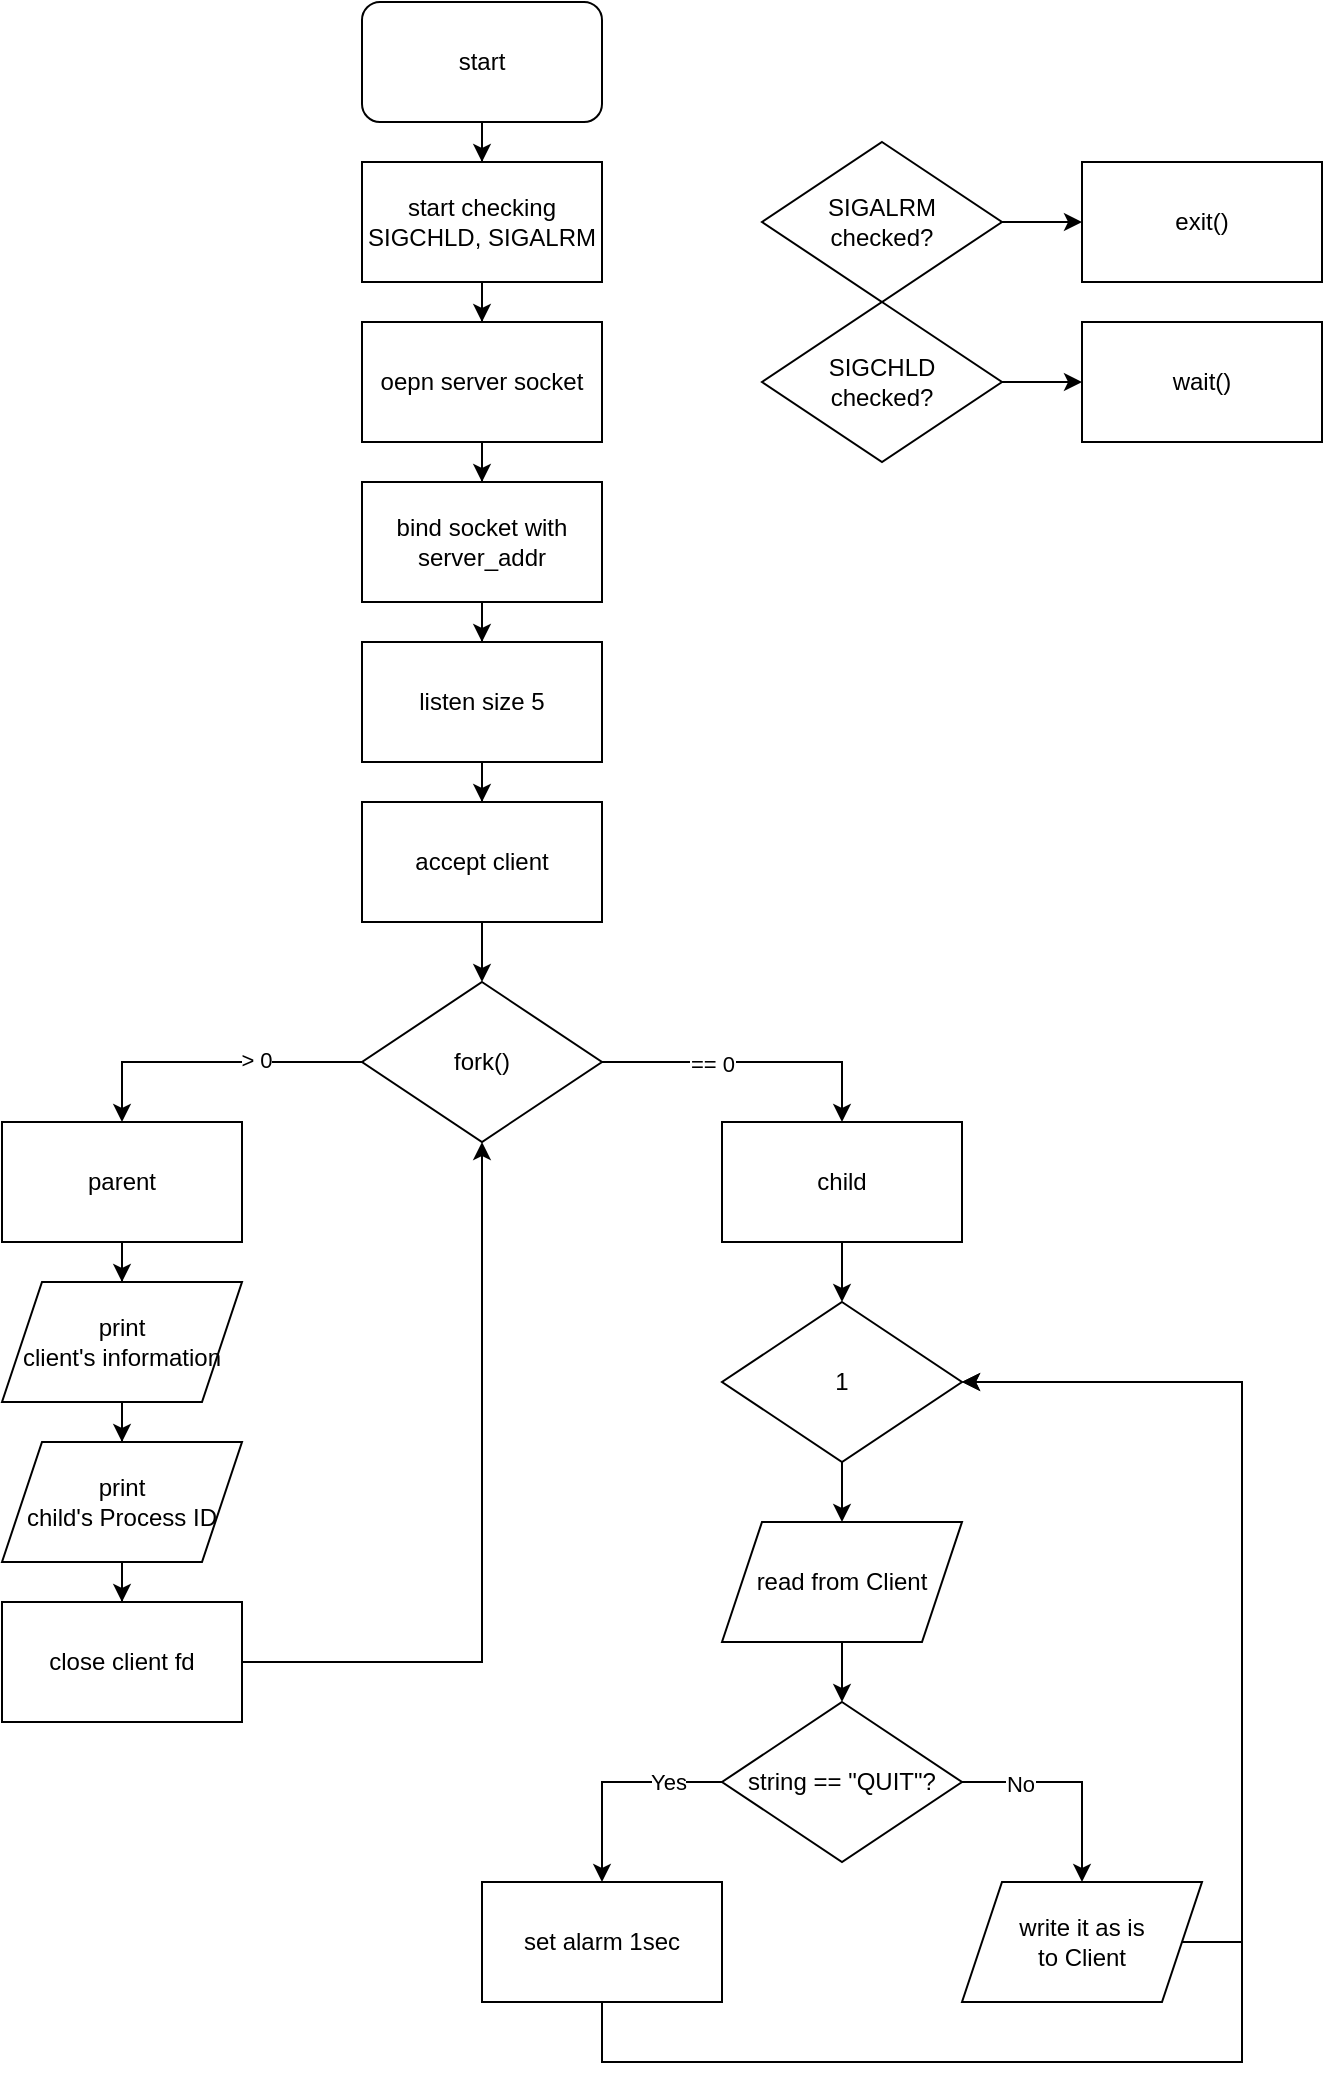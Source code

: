 <mxfile version="24.2.5" type="device">
  <diagram name="페이지-1" id="93DE7s4ki68VwjqAMXgv">
    <mxGraphModel dx="1194" dy="657" grid="1" gridSize="10" guides="1" tooltips="1" connect="1" arrows="1" fold="1" page="1" pageScale="1" pageWidth="827" pageHeight="1169" math="0" shadow="0">
      <root>
        <mxCell id="0" />
        <mxCell id="1" parent="0" />
        <mxCell id="vrBvipgxmOorZBdJkUtO-4" value="" style="edgeStyle=orthogonalEdgeStyle;rounded=0;orthogonalLoop=1;jettySize=auto;html=1;" edge="1" parent="1" source="vrBvipgxmOorZBdJkUtO-2" target="vrBvipgxmOorZBdJkUtO-3">
          <mxGeometry relative="1" as="geometry" />
        </mxCell>
        <mxCell id="vrBvipgxmOorZBdJkUtO-2" value="start" style="rounded=1;whiteSpace=wrap;html=1;" vertex="1" parent="1">
          <mxGeometry x="360" y="10" width="120" height="60" as="geometry" />
        </mxCell>
        <mxCell id="vrBvipgxmOorZBdJkUtO-9" value="" style="edgeStyle=orthogonalEdgeStyle;rounded=0;orthogonalLoop=1;jettySize=auto;html=1;" edge="1" parent="1" source="vrBvipgxmOorZBdJkUtO-3" target="vrBvipgxmOorZBdJkUtO-7">
          <mxGeometry relative="1" as="geometry" />
        </mxCell>
        <mxCell id="vrBvipgxmOorZBdJkUtO-3" value="start checking&lt;br&gt;SIGCHLD, SIGALRM" style="rounded=0;whiteSpace=wrap;html=1;" vertex="1" parent="1">
          <mxGeometry x="360" y="90" width="120" height="60" as="geometry" />
        </mxCell>
        <mxCell id="vrBvipgxmOorZBdJkUtO-10" value="" style="edgeStyle=orthogonalEdgeStyle;rounded=0;orthogonalLoop=1;jettySize=auto;html=1;" edge="1" parent="1" source="vrBvipgxmOorZBdJkUtO-7" target="vrBvipgxmOorZBdJkUtO-8">
          <mxGeometry relative="1" as="geometry" />
        </mxCell>
        <mxCell id="vrBvipgxmOorZBdJkUtO-7" value="oepn server socket" style="rounded=0;whiteSpace=wrap;html=1;" vertex="1" parent="1">
          <mxGeometry x="360" y="170" width="120" height="60" as="geometry" />
        </mxCell>
        <mxCell id="vrBvipgxmOorZBdJkUtO-14" value="" style="edgeStyle=orthogonalEdgeStyle;rounded=0;orthogonalLoop=1;jettySize=auto;html=1;" edge="1" parent="1" source="vrBvipgxmOorZBdJkUtO-8" target="vrBvipgxmOorZBdJkUtO-12">
          <mxGeometry relative="1" as="geometry" />
        </mxCell>
        <mxCell id="vrBvipgxmOorZBdJkUtO-8" value="bind socket with server_addr" style="whiteSpace=wrap;html=1;" vertex="1" parent="1">
          <mxGeometry x="360" y="250" width="120" height="60" as="geometry" />
        </mxCell>
        <mxCell id="vrBvipgxmOorZBdJkUtO-15" value="" style="edgeStyle=orthogonalEdgeStyle;rounded=0;orthogonalLoop=1;jettySize=auto;html=1;" edge="1" parent="1" source="vrBvipgxmOorZBdJkUtO-12" target="vrBvipgxmOorZBdJkUtO-13">
          <mxGeometry relative="1" as="geometry" />
        </mxCell>
        <mxCell id="vrBvipgxmOorZBdJkUtO-12" value="listen size 5" style="whiteSpace=wrap;html=1;" vertex="1" parent="1">
          <mxGeometry x="360" y="330" width="120" height="60" as="geometry" />
        </mxCell>
        <mxCell id="vrBvipgxmOorZBdJkUtO-32" value="" style="edgeStyle=orthogonalEdgeStyle;rounded=0;orthogonalLoop=1;jettySize=auto;html=1;" edge="1" parent="1" source="vrBvipgxmOorZBdJkUtO-13" target="vrBvipgxmOorZBdJkUtO-18">
          <mxGeometry relative="1" as="geometry" />
        </mxCell>
        <mxCell id="vrBvipgxmOorZBdJkUtO-13" value="accept client" style="rounded=0;whiteSpace=wrap;html=1;" vertex="1" parent="1">
          <mxGeometry x="360" y="410" width="120" height="60" as="geometry" />
        </mxCell>
        <mxCell id="vrBvipgxmOorZBdJkUtO-22" style="edgeStyle=orthogonalEdgeStyle;rounded=0;orthogonalLoop=1;jettySize=auto;html=1;entryX=0.5;entryY=0;entryDx=0;entryDy=0;exitX=0;exitY=0.5;exitDx=0;exitDy=0;" edge="1" parent="1" source="vrBvipgxmOorZBdJkUtO-18" target="vrBvipgxmOorZBdJkUtO-25">
          <mxGeometry relative="1" as="geometry">
            <mxPoint x="320" y="540" as="sourcePoint" />
            <mxPoint x="240" y="510" as="targetPoint" />
          </mxGeometry>
        </mxCell>
        <mxCell id="vrBvipgxmOorZBdJkUtO-23" value="&amp;gt; 0" style="edgeLabel;html=1;align=center;verticalAlign=middle;resizable=0;points=[];" vertex="1" connectable="0" parent="vrBvipgxmOorZBdJkUtO-22">
          <mxGeometry x="-0.291" y="-1" relative="1" as="geometry">
            <mxPoint as="offset" />
          </mxGeometry>
        </mxCell>
        <mxCell id="vrBvipgxmOorZBdJkUtO-35" style="edgeStyle=orthogonalEdgeStyle;rounded=0;orthogonalLoop=1;jettySize=auto;html=1;entryX=0.5;entryY=0;entryDx=0;entryDy=0;exitX=1;exitY=0.5;exitDx=0;exitDy=0;" edge="1" parent="1" source="vrBvipgxmOorZBdJkUtO-18" target="vrBvipgxmOorZBdJkUtO-34">
          <mxGeometry relative="1" as="geometry">
            <mxPoint x="520" y="540" as="sourcePoint" />
          </mxGeometry>
        </mxCell>
        <mxCell id="vrBvipgxmOorZBdJkUtO-36" value="== 0" style="edgeLabel;html=1;align=center;verticalAlign=middle;resizable=0;points=[];" vertex="1" connectable="0" parent="vrBvipgxmOorZBdJkUtO-35">
          <mxGeometry x="-0.273" relative="1" as="geometry">
            <mxPoint y="1" as="offset" />
          </mxGeometry>
        </mxCell>
        <mxCell id="vrBvipgxmOorZBdJkUtO-18" value="fork()" style="rhombus;whiteSpace=wrap;html=1;" vertex="1" parent="1">
          <mxGeometry x="360" y="500" width="120" height="80" as="geometry" />
        </mxCell>
        <mxCell id="vrBvipgxmOorZBdJkUtO-21" value="" style="edgeStyle=orthogonalEdgeStyle;rounded=0;orthogonalLoop=1;jettySize=auto;html=1;" edge="1" parent="1" source="vrBvipgxmOorZBdJkUtO-19" target="vrBvipgxmOorZBdJkUtO-20">
          <mxGeometry relative="1" as="geometry" />
        </mxCell>
        <mxCell id="vrBvipgxmOorZBdJkUtO-19" value="print&lt;div&gt;client&#39;s information&lt;/div&gt;" style="shape=parallelogram;perimeter=parallelogramPerimeter;whiteSpace=wrap;html=1;fixedSize=1;" vertex="1" parent="1">
          <mxGeometry x="180" y="650" width="120" height="60" as="geometry" />
        </mxCell>
        <mxCell id="vrBvipgxmOorZBdJkUtO-30" value="" style="edgeStyle=orthogonalEdgeStyle;rounded=0;orthogonalLoop=1;jettySize=auto;html=1;" edge="1" parent="1" source="vrBvipgxmOorZBdJkUtO-20" target="vrBvipgxmOorZBdJkUtO-29">
          <mxGeometry relative="1" as="geometry" />
        </mxCell>
        <mxCell id="vrBvipgxmOorZBdJkUtO-20" value="print&lt;div&gt;child&#39;s Process ID&lt;/div&gt;" style="shape=parallelogram;perimeter=parallelogramPerimeter;whiteSpace=wrap;html=1;fixedSize=1;" vertex="1" parent="1">
          <mxGeometry x="180" y="730" width="120" height="60" as="geometry" />
        </mxCell>
        <mxCell id="vrBvipgxmOorZBdJkUtO-27" style="edgeStyle=orthogonalEdgeStyle;rounded=0;orthogonalLoop=1;jettySize=auto;html=1;" edge="1" parent="1" source="vrBvipgxmOorZBdJkUtO-25" target="vrBvipgxmOorZBdJkUtO-19">
          <mxGeometry relative="1" as="geometry" />
        </mxCell>
        <mxCell id="vrBvipgxmOorZBdJkUtO-25" value="parent" style="rounded=0;whiteSpace=wrap;html=1;" vertex="1" parent="1">
          <mxGeometry x="180" y="570" width="120" height="60" as="geometry" />
        </mxCell>
        <mxCell id="vrBvipgxmOorZBdJkUtO-33" style="edgeStyle=orthogonalEdgeStyle;rounded=0;orthogonalLoop=1;jettySize=auto;html=1;entryX=0.5;entryY=1;entryDx=0;entryDy=0;" edge="1" parent="1" source="vrBvipgxmOorZBdJkUtO-29" target="vrBvipgxmOorZBdJkUtO-18">
          <mxGeometry relative="1" as="geometry" />
        </mxCell>
        <mxCell id="vrBvipgxmOorZBdJkUtO-29" value="close client fd" style="rounded=0;whiteSpace=wrap;html=1;" vertex="1" parent="1">
          <mxGeometry x="180" y="810" width="120" height="60" as="geometry" />
        </mxCell>
        <mxCell id="vrBvipgxmOorZBdJkUtO-38" value="" style="edgeStyle=orthogonalEdgeStyle;rounded=0;orthogonalLoop=1;jettySize=auto;html=1;" edge="1" parent="1" source="vrBvipgxmOorZBdJkUtO-34" target="vrBvipgxmOorZBdJkUtO-37">
          <mxGeometry relative="1" as="geometry" />
        </mxCell>
        <mxCell id="vrBvipgxmOorZBdJkUtO-34" value="child" style="rounded=0;whiteSpace=wrap;html=1;" vertex="1" parent="1">
          <mxGeometry x="540" y="570" width="120" height="60" as="geometry" />
        </mxCell>
        <mxCell id="vrBvipgxmOorZBdJkUtO-40" value="" style="edgeStyle=orthogonalEdgeStyle;rounded=0;orthogonalLoop=1;jettySize=auto;html=1;" edge="1" parent="1" source="vrBvipgxmOorZBdJkUtO-37" target="vrBvipgxmOorZBdJkUtO-39">
          <mxGeometry relative="1" as="geometry" />
        </mxCell>
        <mxCell id="vrBvipgxmOorZBdJkUtO-37" value="1" style="rhombus;whiteSpace=wrap;html=1;" vertex="1" parent="1">
          <mxGeometry x="540" y="660" width="120" height="80" as="geometry" />
        </mxCell>
        <mxCell id="vrBvipgxmOorZBdJkUtO-49" value="" style="edgeStyle=orthogonalEdgeStyle;rounded=0;orthogonalLoop=1;jettySize=auto;html=1;" edge="1" parent="1" source="vrBvipgxmOorZBdJkUtO-39" target="vrBvipgxmOorZBdJkUtO-43">
          <mxGeometry relative="1" as="geometry" />
        </mxCell>
        <mxCell id="vrBvipgxmOorZBdJkUtO-39" value="read from Client" style="shape=parallelogram;perimeter=parallelogramPerimeter;whiteSpace=wrap;html=1;fixedSize=1;" vertex="1" parent="1">
          <mxGeometry x="540" y="770" width="120" height="60" as="geometry" />
        </mxCell>
        <mxCell id="vrBvipgxmOorZBdJkUtO-46" style="edgeStyle=orthogonalEdgeStyle;rounded=0;orthogonalLoop=1;jettySize=auto;html=1;entryX=0.5;entryY=0;entryDx=0;entryDy=0;" edge="1" parent="1" source="vrBvipgxmOorZBdJkUtO-43" target="vrBvipgxmOorZBdJkUtO-45">
          <mxGeometry relative="1" as="geometry">
            <Array as="points">
              <mxPoint x="720" y="900" />
            </Array>
          </mxGeometry>
        </mxCell>
        <mxCell id="vrBvipgxmOorZBdJkUtO-47" value="No" style="edgeLabel;html=1;align=center;verticalAlign=middle;resizable=0;points=[];" vertex="1" connectable="0" parent="vrBvipgxmOorZBdJkUtO-46">
          <mxGeometry x="-0.473" relative="1" as="geometry">
            <mxPoint y="1" as="offset" />
          </mxGeometry>
        </mxCell>
        <mxCell id="vrBvipgxmOorZBdJkUtO-51" style="edgeStyle=orthogonalEdgeStyle;rounded=0;orthogonalLoop=1;jettySize=auto;html=1;entryX=0.5;entryY=0;entryDx=0;entryDy=0;" edge="1" parent="1" source="vrBvipgxmOorZBdJkUtO-43" target="vrBvipgxmOorZBdJkUtO-50">
          <mxGeometry relative="1" as="geometry">
            <Array as="points">
              <mxPoint x="480" y="900" />
            </Array>
          </mxGeometry>
        </mxCell>
        <mxCell id="vrBvipgxmOorZBdJkUtO-53" value="Yes" style="edgeLabel;html=1;align=center;verticalAlign=middle;resizable=0;points=[];" vertex="1" connectable="0" parent="vrBvipgxmOorZBdJkUtO-51">
          <mxGeometry x="-0.509" relative="1" as="geometry">
            <mxPoint as="offset" />
          </mxGeometry>
        </mxCell>
        <mxCell id="vrBvipgxmOorZBdJkUtO-43" value="string == &quot;QUIT&quot;?" style="rhombus;whiteSpace=wrap;html=1;" vertex="1" parent="1">
          <mxGeometry x="540" y="860" width="120" height="80" as="geometry" />
        </mxCell>
        <mxCell id="vrBvipgxmOorZBdJkUtO-54" style="edgeStyle=orthogonalEdgeStyle;rounded=0;orthogonalLoop=1;jettySize=auto;html=1;entryX=1;entryY=0.5;entryDx=0;entryDy=0;" edge="1" parent="1" source="vrBvipgxmOorZBdJkUtO-45" target="vrBvipgxmOorZBdJkUtO-37">
          <mxGeometry relative="1" as="geometry">
            <Array as="points">
              <mxPoint x="800" y="980" />
              <mxPoint x="800" y="700" />
            </Array>
          </mxGeometry>
        </mxCell>
        <mxCell id="vrBvipgxmOorZBdJkUtO-45" value="write it as is&lt;br&gt;to Client" style="shape=parallelogram;perimeter=parallelogramPerimeter;whiteSpace=wrap;html=1;fixedSize=1;" vertex="1" parent="1">
          <mxGeometry x="660" y="950" width="120" height="60" as="geometry" />
        </mxCell>
        <mxCell id="vrBvipgxmOorZBdJkUtO-58" style="edgeStyle=orthogonalEdgeStyle;rounded=0;orthogonalLoop=1;jettySize=auto;html=1;entryX=1;entryY=0.5;entryDx=0;entryDy=0;" edge="1" parent="1" source="vrBvipgxmOorZBdJkUtO-50" target="vrBvipgxmOorZBdJkUtO-37">
          <mxGeometry relative="1" as="geometry">
            <mxPoint x="780" y="730" as="targetPoint" />
            <Array as="points">
              <mxPoint x="480" y="1040" />
              <mxPoint x="800" y="1040" />
              <mxPoint x="800" y="700" />
            </Array>
          </mxGeometry>
        </mxCell>
        <mxCell id="vrBvipgxmOorZBdJkUtO-50" value="set alarm 1sec" style="rounded=0;whiteSpace=wrap;html=1;" vertex="1" parent="1">
          <mxGeometry x="420" y="950" width="120" height="60" as="geometry" />
        </mxCell>
        <mxCell id="vrBvipgxmOorZBdJkUtO-71" value="" style="edgeStyle=orthogonalEdgeStyle;rounded=0;orthogonalLoop=1;jettySize=auto;html=1;" edge="1" parent="1" source="vrBvipgxmOorZBdJkUtO-68" target="vrBvipgxmOorZBdJkUtO-70">
          <mxGeometry relative="1" as="geometry" />
        </mxCell>
        <mxCell id="vrBvipgxmOorZBdJkUtO-68" value="SIGALRM&lt;div&gt;checked?&lt;/div&gt;" style="rhombus;whiteSpace=wrap;html=1;" vertex="1" parent="1">
          <mxGeometry x="560" y="80" width="120" height="80" as="geometry" />
        </mxCell>
        <mxCell id="vrBvipgxmOorZBdJkUtO-70" value="exit()" style="whiteSpace=wrap;html=1;" vertex="1" parent="1">
          <mxGeometry x="720" y="90" width="120" height="60" as="geometry" />
        </mxCell>
        <mxCell id="vrBvipgxmOorZBdJkUtO-72" value="" style="edgeStyle=orthogonalEdgeStyle;rounded=0;orthogonalLoop=1;jettySize=auto;html=1;" edge="1" parent="1" source="vrBvipgxmOorZBdJkUtO-73" target="vrBvipgxmOorZBdJkUtO-74">
          <mxGeometry relative="1" as="geometry" />
        </mxCell>
        <mxCell id="vrBvipgxmOorZBdJkUtO-73" value="SIGCHLD&lt;div&gt;checked?&lt;/div&gt;" style="rhombus;whiteSpace=wrap;html=1;" vertex="1" parent="1">
          <mxGeometry x="560" y="160" width="120" height="80" as="geometry" />
        </mxCell>
        <mxCell id="vrBvipgxmOorZBdJkUtO-74" value="wait()" style="whiteSpace=wrap;html=1;" vertex="1" parent="1">
          <mxGeometry x="720" y="170" width="120" height="60" as="geometry" />
        </mxCell>
      </root>
    </mxGraphModel>
  </diagram>
</mxfile>
